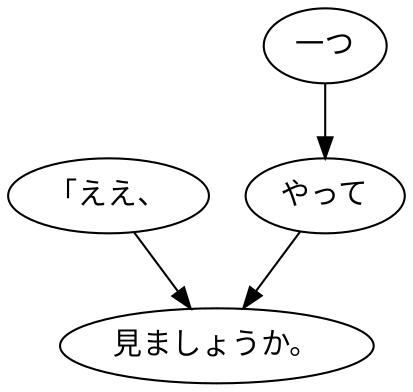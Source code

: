 digraph graph5412 {
	node0 [label="「ええ、"];
	node1 [label="一つ"];
	node2 [label="やって"];
	node3 [label="見ましょうか。"];
	node0 -> node3;
	node1 -> node2;
	node2 -> node3;
}
